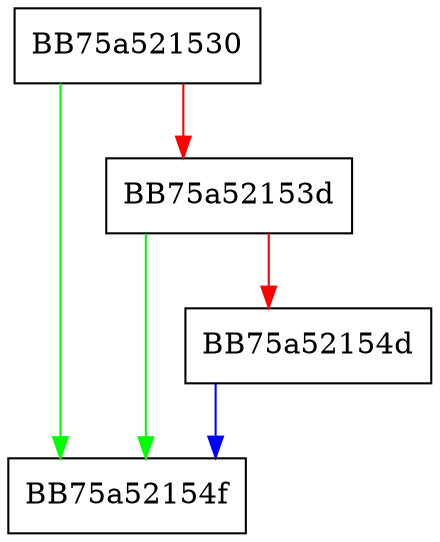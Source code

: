 digraph IsIOValid {
  node [shape="box"];
  graph [splines=ortho];
  BB75a521530 -> BB75a52154f [color="green"];
  BB75a521530 -> BB75a52153d [color="red"];
  BB75a52153d -> BB75a52154f [color="green"];
  BB75a52153d -> BB75a52154d [color="red"];
  BB75a52154d -> BB75a52154f [color="blue"];
}